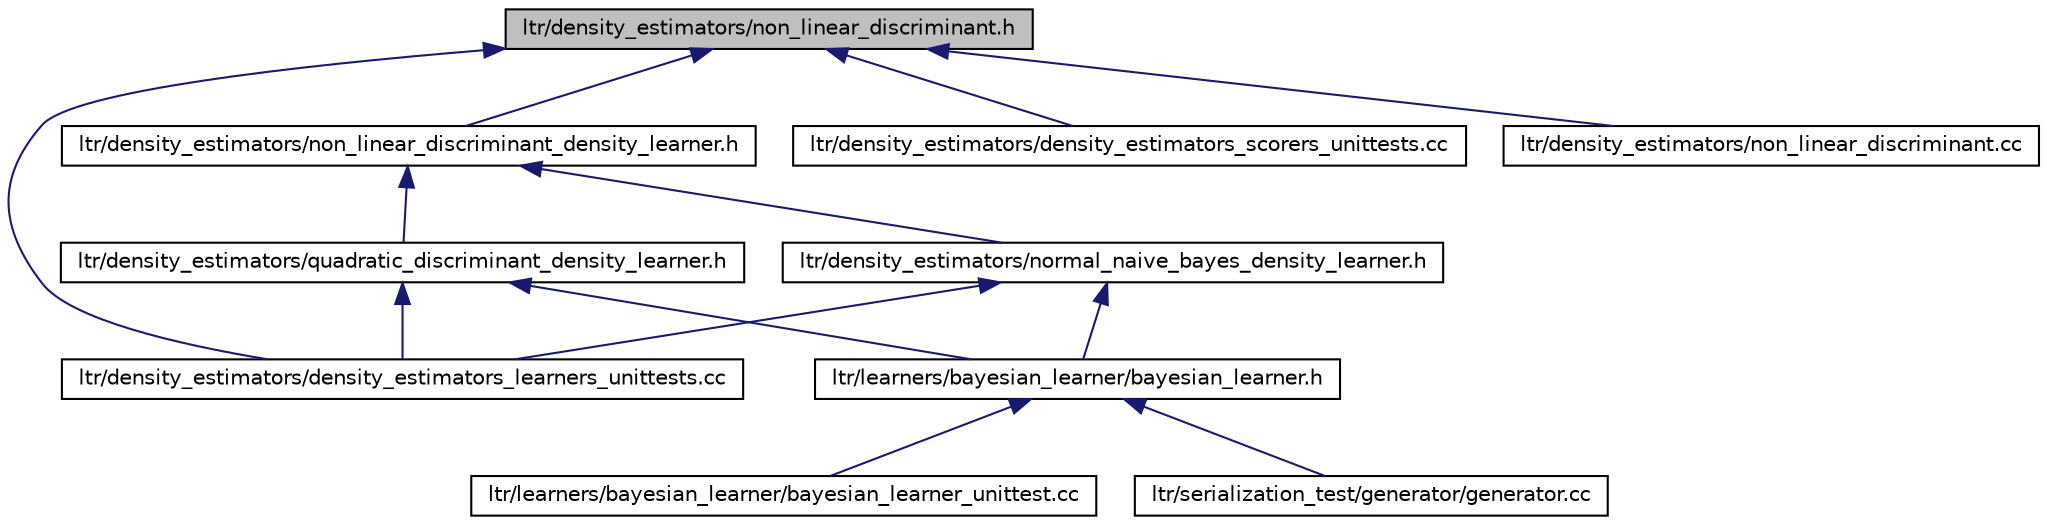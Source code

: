 digraph G
{
  edge [fontname="Helvetica",fontsize="10",labelfontname="Helvetica",labelfontsize="10"];
  node [fontname="Helvetica",fontsize="10",shape=record];
  Node1 [label="ltr/density_estimators/non_linear_discriminant.h",height=0.2,width=0.4,color="black", fillcolor="grey75", style="filled" fontcolor="black"];
  Node1 -> Node2 [dir="back",color="midnightblue",fontsize="10",style="solid",fontname="Helvetica"];
  Node2 [label="ltr/density_estimators/non_linear_discriminant_density_learner.h",height=0.2,width=0.4,color="black", fillcolor="white", style="filled",URL="$non__linear__discriminant__density__learner_8h.html"];
  Node2 -> Node3 [dir="back",color="midnightblue",fontsize="10",style="solid",fontname="Helvetica"];
  Node3 [label="ltr/density_estimators/quadratic_discriminant_density_learner.h",height=0.2,width=0.4,color="black", fillcolor="white", style="filled",URL="$quadratic__discriminant__density__learner_8h.html"];
  Node3 -> Node4 [dir="back",color="midnightblue",fontsize="10",style="solid",fontname="Helvetica"];
  Node4 [label="ltr/density_estimators/density_estimators_learners_unittests.cc",height=0.2,width=0.4,color="black", fillcolor="white", style="filled",URL="$density__estimators__learners__unittests_8cc.html"];
  Node3 -> Node5 [dir="back",color="midnightblue",fontsize="10",style="solid",fontname="Helvetica"];
  Node5 [label="ltr/learners/bayesian_learner/bayesian_learner.h",height=0.2,width=0.4,color="black", fillcolor="white", style="filled",URL="$bayesian__learner_8h.html"];
  Node5 -> Node6 [dir="back",color="midnightblue",fontsize="10",style="solid",fontname="Helvetica"];
  Node6 [label="ltr/learners/bayesian_learner/bayesian_learner_unittest.cc",height=0.2,width=0.4,color="black", fillcolor="white", style="filled",URL="$bayesian__learner__unittest_8cc.html"];
  Node5 -> Node7 [dir="back",color="midnightblue",fontsize="10",style="solid",fontname="Helvetica"];
  Node7 [label="ltr/serialization_test/generator/generator.cc",height=0.2,width=0.4,color="black", fillcolor="white", style="filled",URL="$generator_8cc.html"];
  Node2 -> Node8 [dir="back",color="midnightblue",fontsize="10",style="solid",fontname="Helvetica"];
  Node8 [label="ltr/density_estimators/normal_naive_bayes_density_learner.h",height=0.2,width=0.4,color="black", fillcolor="white", style="filled",URL="$normal__naive__bayes__density__learner_8h.html"];
  Node8 -> Node4 [dir="back",color="midnightblue",fontsize="10",style="solid",fontname="Helvetica"];
  Node8 -> Node5 [dir="back",color="midnightblue",fontsize="10",style="solid",fontname="Helvetica"];
  Node1 -> Node4 [dir="back",color="midnightblue",fontsize="10",style="solid",fontname="Helvetica"];
  Node1 -> Node9 [dir="back",color="midnightblue",fontsize="10",style="solid",fontname="Helvetica"];
  Node9 [label="ltr/density_estimators/density_estimators_scorers_unittests.cc",height=0.2,width=0.4,color="black", fillcolor="white", style="filled",URL="$density__estimators__scorers__unittests_8cc.html"];
  Node1 -> Node10 [dir="back",color="midnightblue",fontsize="10",style="solid",fontname="Helvetica"];
  Node10 [label="ltr/density_estimators/non_linear_discriminant.cc",height=0.2,width=0.4,color="black", fillcolor="white", style="filled",URL="$non__linear__discriminant_8cc.html"];
}
